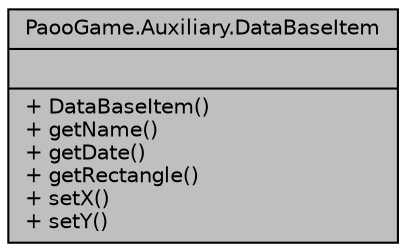 digraph "PaooGame.Auxiliary.DataBaseItem"
{
 // INTERACTIVE_SVG=YES
 // LATEX_PDF_SIZE
  edge [fontname="Helvetica",fontsize="10",labelfontname="Helvetica",labelfontsize="10"];
  node [fontname="Helvetica",fontsize="10",shape=record];
  Node1 [label="{PaooGame.Auxiliary.DataBaseItem\n||+ DataBaseItem()\l+ getName()\l+ getDate()\l+ getRectangle()\l+ setX()\l+ setY()\l}",height=0.2,width=0.4,color="black", fillcolor="grey75", style="filled", fontcolor="black",tooltip=" "];
}
